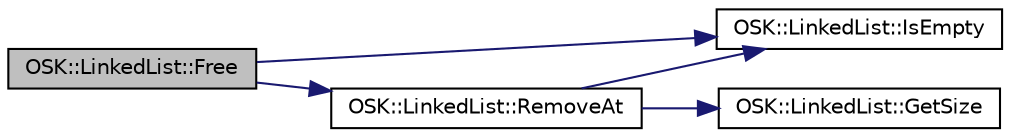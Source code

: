 digraph "OSK::LinkedList::Free"
{
 // LATEX_PDF_SIZE
  edge [fontname="Helvetica",fontsize="10",labelfontname="Helvetica",labelfontsize="10"];
  node [fontname="Helvetica",fontsize="10",shape=record];
  rankdir="LR";
  Node1 [label="OSK::LinkedList::Free",height=0.2,width=0.4,color="black", fillcolor="grey75", style="filled", fontcolor="black",tooltip="Elimina todos los elementos de la lista."];
  Node1 -> Node2 [color="midnightblue",fontsize="10",style="solid"];
  Node2 [label="OSK::LinkedList::IsEmpty",height=0.2,width=0.4,color="black", fillcolor="white", style="filled",URL="$class_o_s_k_1_1_linked_list.html#aa50c2cb81a7674bea9ec0387e47f2e5d",tooltip="Devuelve true si no hay ningún elemento en el stack."];
  Node1 -> Node3 [color="midnightblue",fontsize="10",style="solid"];
  Node3 [label="OSK::LinkedList::RemoveAt",height=0.2,width=0.4,color="black", fillcolor="white", style="filled",URL="$class_o_s_k_1_1_linked_list.html#ad9b73d40df6ea457bbbf3fe6684c1d75",tooltip="Elimina el elemento en la posición dada."];
  Node3 -> Node4 [color="midnightblue",fontsize="10",style="solid"];
  Node4 [label="OSK::LinkedList::GetSize",height=0.2,width=0.4,color="black", fillcolor="white", style="filled",URL="$class_o_s_k_1_1_linked_list.html#aca2d8a70810319dcf8a082a7f5e999d7",tooltip="Devuelve el número de elementos en el stack."];
  Node3 -> Node2 [color="midnightblue",fontsize="10",style="solid"];
}
